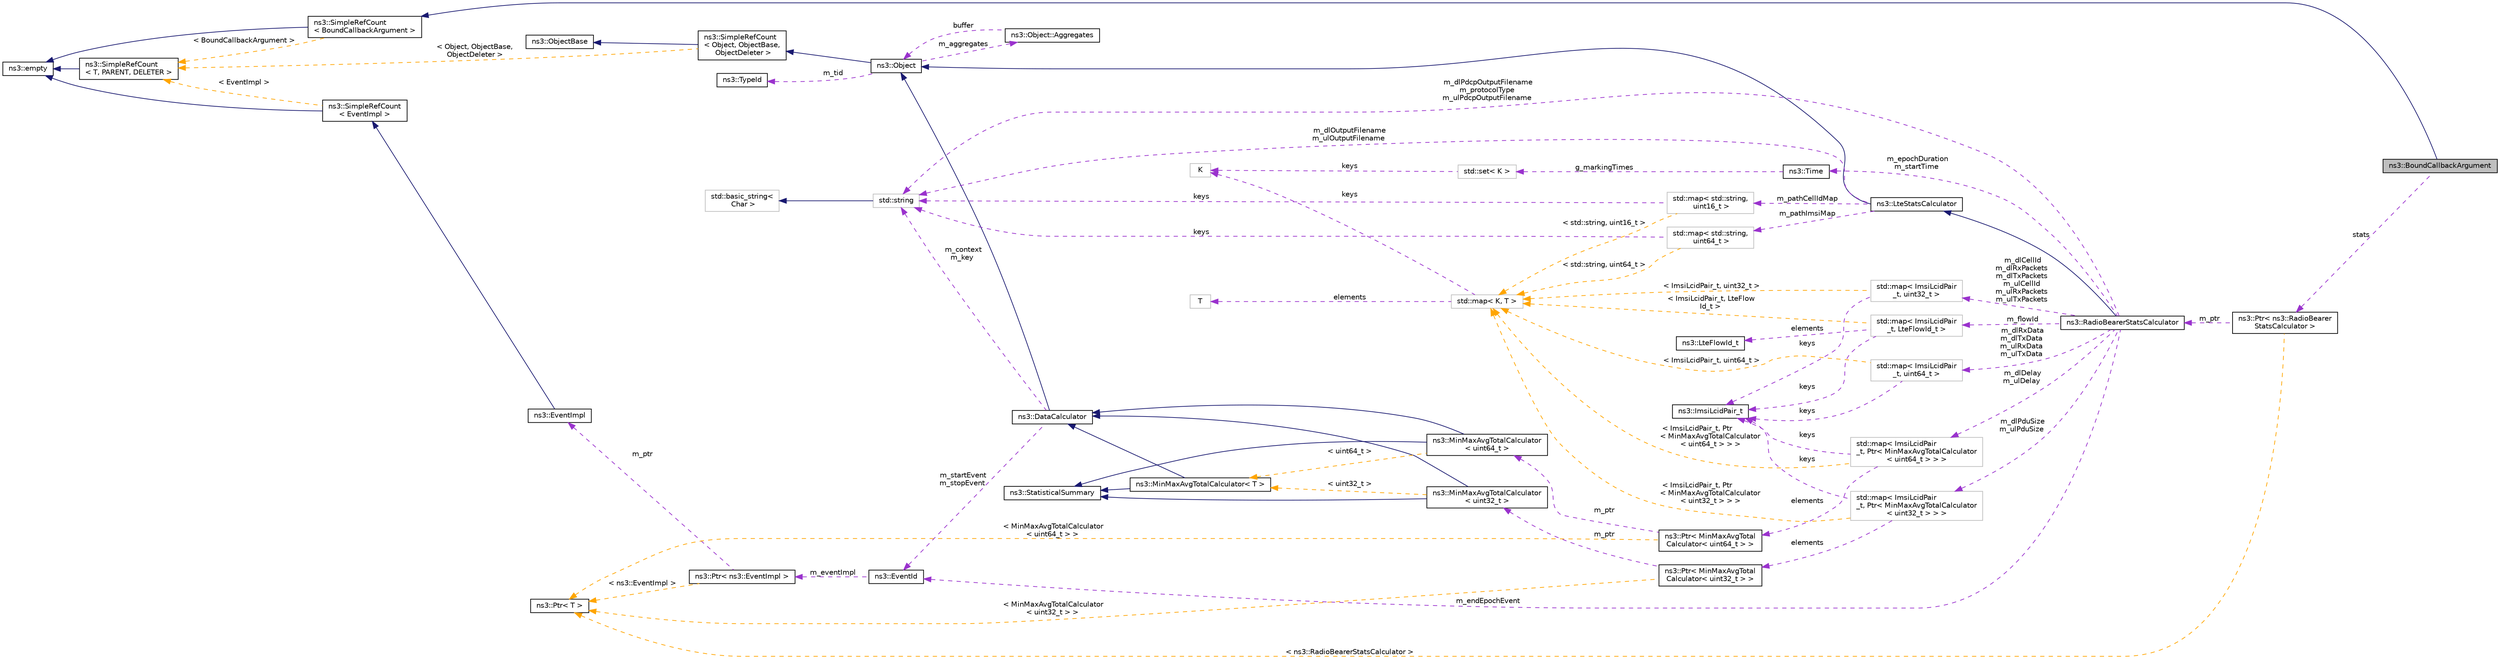 digraph "ns3::BoundCallbackArgument"
{
 // LATEX_PDF_SIZE
  edge [fontname="Helvetica",fontsize="10",labelfontname="Helvetica",labelfontsize="10"];
  node [fontname="Helvetica",fontsize="10",shape=record];
  rankdir="LR";
  Node1 [label="ns3::BoundCallbackArgument",height=0.2,width=0.4,color="black", fillcolor="grey75", style="filled", fontcolor="black",tooltip="This structure is used as interface between trace sources and RadioBearerStatsCalculator."];
  Node2 -> Node1 [dir="back",color="midnightblue",fontsize="10",style="solid",fontname="Helvetica"];
  Node2 [label="ns3::SimpleRefCount\l\< BoundCallbackArgument \>",height=0.2,width=0.4,color="black", fillcolor="white", style="filled",URL="$classns3_1_1_simple_ref_count.html",tooltip=" "];
  Node3 -> Node2 [dir="back",color="midnightblue",fontsize="10",style="solid",fontname="Helvetica"];
  Node3 [label="ns3::empty",height=0.2,width=0.4,color="black", fillcolor="white", style="filled",URL="$classns3_1_1empty.html",tooltip="make Callback use a separate empty type"];
  Node4 -> Node2 [dir="back",color="orange",fontsize="10",style="dashed",label=" \< BoundCallbackArgument \>" ,fontname="Helvetica"];
  Node4 [label="ns3::SimpleRefCount\l\< T, PARENT, DELETER \>",height=0.2,width=0.4,color="black", fillcolor="white", style="filled",URL="$classns3_1_1_simple_ref_count.html",tooltip="A template-based reference counting class."];
  Node3 -> Node4 [dir="back",color="midnightblue",fontsize="10",style="solid",fontname="Helvetica"];
  Node5 -> Node1 [dir="back",color="darkorchid3",fontsize="10",style="dashed",label=" stats" ,fontname="Helvetica"];
  Node5 [label="ns3::Ptr\< ns3::RadioBearer\lStatsCalculator \>",height=0.2,width=0.4,color="black", fillcolor="white", style="filled",URL="$classns3_1_1_ptr.html",tooltip=" "];
  Node6 -> Node5 [dir="back",color="darkorchid3",fontsize="10",style="dashed",label=" m_ptr" ,fontname="Helvetica"];
  Node6 [label="ns3::RadioBearerStatsCalculator",height=0.2,width=0.4,color="black", fillcolor="white", style="filled",URL="$classns3_1_1_radio_bearer_stats_calculator.html",tooltip="This class is an ns-3 trace sink that performs the calculation of PDU statistics for uplink and downl..."];
  Node7 -> Node6 [dir="back",color="midnightblue",fontsize="10",style="solid",fontname="Helvetica"];
  Node7 [label="ns3::LteStatsCalculator",height=0.2,width=0.4,color="black", fillcolor="white", style="filled",URL="$classns3_1_1_lte_stats_calculator.html",tooltip="Base class for ***StatsCalculator classes."];
  Node8 -> Node7 [dir="back",color="midnightblue",fontsize="10",style="solid",fontname="Helvetica"];
  Node8 [label="ns3::Object",height=0.2,width=0.4,color="black", fillcolor="white", style="filled",URL="$classns3_1_1_object.html",tooltip="A base class which provides memory management and object aggregation."];
  Node9 -> Node8 [dir="back",color="midnightblue",fontsize="10",style="solid",fontname="Helvetica"];
  Node9 [label="ns3::SimpleRefCount\l\< Object, ObjectBase,\l ObjectDeleter \>",height=0.2,width=0.4,color="black", fillcolor="white", style="filled",URL="$classns3_1_1_simple_ref_count.html",tooltip=" "];
  Node10 -> Node9 [dir="back",color="midnightblue",fontsize="10",style="solid",fontname="Helvetica"];
  Node10 [label="ns3::ObjectBase",height=0.2,width=0.4,color="black", fillcolor="white", style="filled",URL="$classns3_1_1_object_base.html",tooltip="Anchor the ns-3 type and attribute system."];
  Node4 -> Node9 [dir="back",color="orange",fontsize="10",style="dashed",label=" \< Object, ObjectBase,\l ObjectDeleter \>" ,fontname="Helvetica"];
  Node11 -> Node8 [dir="back",color="darkorchid3",fontsize="10",style="dashed",label=" m_tid" ,fontname="Helvetica"];
  Node11 [label="ns3::TypeId",height=0.2,width=0.4,color="black", fillcolor="white", style="filled",URL="$classns3_1_1_type_id.html",tooltip="a unique identifier for an interface."];
  Node12 -> Node8 [dir="back",color="darkorchid3",fontsize="10",style="dashed",label=" m_aggregates" ,fontname="Helvetica"];
  Node12 [label="ns3::Object::Aggregates",height=0.2,width=0.4,color="black", fillcolor="white", style="filled",URL="$structns3_1_1_object_1_1_aggregates.html",tooltip="The list of Objects aggregated to this one."];
  Node8 -> Node12 [dir="back",color="darkorchid3",fontsize="10",style="dashed",label=" buffer" ,fontname="Helvetica"];
  Node13 -> Node7 [dir="back",color="darkorchid3",fontsize="10",style="dashed",label=" m_pathCellIdMap" ,fontname="Helvetica"];
  Node13 [label="std::map\< std::string,\l uint16_t \>",height=0.2,width=0.4,color="grey75", fillcolor="white", style="filled",tooltip=" "];
  Node14 -> Node13 [dir="back",color="darkorchid3",fontsize="10",style="dashed",label=" keys" ,fontname="Helvetica"];
  Node14 [label="std::string",height=0.2,width=0.4,color="grey75", fillcolor="white", style="filled",tooltip=" "];
  Node15 -> Node14 [dir="back",color="midnightblue",fontsize="10",style="solid",fontname="Helvetica"];
  Node15 [label="std::basic_string\<\l Char \>",height=0.2,width=0.4,color="grey75", fillcolor="white", style="filled",tooltip=" "];
  Node16 -> Node13 [dir="back",color="orange",fontsize="10",style="dashed",label=" \< std::string, uint16_t \>" ,fontname="Helvetica"];
  Node16 [label="std::map\< K, T \>",height=0.2,width=0.4,color="grey75", fillcolor="white", style="filled",tooltip=" "];
  Node17 -> Node16 [dir="back",color="darkorchid3",fontsize="10",style="dashed",label=" keys" ,fontname="Helvetica"];
  Node17 [label="K",height=0.2,width=0.4,color="grey75", fillcolor="white", style="filled",tooltip=" "];
  Node18 -> Node16 [dir="back",color="darkorchid3",fontsize="10",style="dashed",label=" elements" ,fontname="Helvetica"];
  Node18 [label="T",height=0.2,width=0.4,color="grey75", fillcolor="white", style="filled",tooltip=" "];
  Node14 -> Node7 [dir="back",color="darkorchid3",fontsize="10",style="dashed",label=" m_dlOutputFilename\nm_ulOutputFilename" ,fontname="Helvetica"];
  Node19 -> Node7 [dir="back",color="darkorchid3",fontsize="10",style="dashed",label=" m_pathImsiMap" ,fontname="Helvetica"];
  Node19 [label="std::map\< std::string,\l uint64_t \>",height=0.2,width=0.4,color="grey75", fillcolor="white", style="filled",tooltip=" "];
  Node14 -> Node19 [dir="back",color="darkorchid3",fontsize="10",style="dashed",label=" keys" ,fontname="Helvetica"];
  Node16 -> Node19 [dir="back",color="orange",fontsize="10",style="dashed",label=" \< std::string, uint64_t \>" ,fontname="Helvetica"];
  Node20 -> Node6 [dir="back",color="darkorchid3",fontsize="10",style="dashed",label=" m_dlDelay\nm_ulDelay" ,fontname="Helvetica"];
  Node20 [label="std::map\< ImsiLcidPair\l_t, Ptr\< MinMaxAvgTotalCalculator\l\< uint64_t \> \> \>",height=0.2,width=0.4,color="grey75", fillcolor="white", style="filled",tooltip=" "];
  Node21 -> Node20 [dir="back",color="darkorchid3",fontsize="10",style="dashed",label=" keys" ,fontname="Helvetica"];
  Node21 [label="ns3::ImsiLcidPair_t",height=0.2,width=0.4,color="black", fillcolor="white", style="filled",URL="$structns3_1_1_imsi_lcid_pair__t.html",tooltip="ImsiLcidPair structure."];
  Node22 -> Node20 [dir="back",color="darkorchid3",fontsize="10",style="dashed",label=" elements" ,fontname="Helvetica"];
  Node22 [label="ns3::Ptr\< MinMaxAvgTotal\lCalculator\< uint64_t \> \>",height=0.2,width=0.4,color="black", fillcolor="white", style="filled",URL="$classns3_1_1_ptr.html",tooltip=" "];
  Node23 -> Node22 [dir="back",color="darkorchid3",fontsize="10",style="dashed",label=" m_ptr" ,fontname="Helvetica"];
  Node23 [label="ns3::MinMaxAvgTotalCalculator\l\< uint64_t \>",height=0.2,width=0.4,color="black", fillcolor="white", style="filled",URL="$classns3_1_1_min_max_avg_total_calculator.html",tooltip=" "];
  Node24 -> Node23 [dir="back",color="midnightblue",fontsize="10",style="solid",fontname="Helvetica"];
  Node24 [label="ns3::DataCalculator",height=0.2,width=0.4,color="black", fillcolor="white", style="filled",URL="$classns3_1_1_data_calculator.html",tooltip="Calculates data during a simulation."];
  Node8 -> Node24 [dir="back",color="midnightblue",fontsize="10",style="solid",fontname="Helvetica"];
  Node25 -> Node24 [dir="back",color="darkorchid3",fontsize="10",style="dashed",label=" m_startEvent\nm_stopEvent" ,fontname="Helvetica"];
  Node25 [label="ns3::EventId",height=0.2,width=0.4,color="black", fillcolor="white", style="filled",URL="$classns3_1_1_event_id.html",tooltip="An identifier for simulation events."];
  Node26 -> Node25 [dir="back",color="darkorchid3",fontsize="10",style="dashed",label=" m_eventImpl" ,fontname="Helvetica"];
  Node26 [label="ns3::Ptr\< ns3::EventImpl \>",height=0.2,width=0.4,color="black", fillcolor="white", style="filled",URL="$classns3_1_1_ptr.html",tooltip=" "];
  Node27 -> Node26 [dir="back",color="darkorchid3",fontsize="10",style="dashed",label=" m_ptr" ,fontname="Helvetica"];
  Node27 [label="ns3::EventImpl",height=0.2,width=0.4,color="black", fillcolor="white", style="filled",URL="$classns3_1_1_event_impl.html",tooltip="A simulation event."];
  Node28 -> Node27 [dir="back",color="midnightblue",fontsize="10",style="solid",fontname="Helvetica"];
  Node28 [label="ns3::SimpleRefCount\l\< EventImpl \>",height=0.2,width=0.4,color="black", fillcolor="white", style="filled",URL="$classns3_1_1_simple_ref_count.html",tooltip=" "];
  Node3 -> Node28 [dir="back",color="midnightblue",fontsize="10",style="solid",fontname="Helvetica"];
  Node4 -> Node28 [dir="back",color="orange",fontsize="10",style="dashed",label=" \< EventImpl \>" ,fontname="Helvetica"];
  Node29 -> Node26 [dir="back",color="orange",fontsize="10",style="dashed",label=" \< ns3::EventImpl \>" ,fontname="Helvetica"];
  Node29 [label="ns3::Ptr\< T \>",height=0.2,width=0.4,color="black", fillcolor="white", style="filled",URL="$classns3_1_1_ptr.html",tooltip="Smart pointer class similar to boost::intrusive_ptr."];
  Node14 -> Node24 [dir="back",color="darkorchid3",fontsize="10",style="dashed",label=" m_context\nm_key" ,fontname="Helvetica"];
  Node30 -> Node23 [dir="back",color="midnightblue",fontsize="10",style="solid",fontname="Helvetica"];
  Node30 [label="ns3::StatisticalSummary",height=0.2,width=0.4,color="black", fillcolor="white", style="filled",URL="$classns3_1_1_statistical_summary.html",tooltip="Abstract class for calculating statistical data."];
  Node31 -> Node23 [dir="back",color="orange",fontsize="10",style="dashed",label=" \< uint64_t \>" ,fontname="Helvetica"];
  Node31 [label="ns3::MinMaxAvgTotalCalculator\< T \>",height=0.2,width=0.4,color="black", fillcolor="white", style="filled",URL="$classns3_1_1_min_max_avg_total_calculator.html",tooltip="Template class MinMaxAvgTotalCalculator."];
  Node24 -> Node31 [dir="back",color="midnightblue",fontsize="10",style="solid",fontname="Helvetica"];
  Node30 -> Node31 [dir="back",color="midnightblue",fontsize="10",style="solid",fontname="Helvetica"];
  Node29 -> Node22 [dir="back",color="orange",fontsize="10",style="dashed",label=" \< MinMaxAvgTotalCalculator\l\< uint64_t \> \>" ,fontname="Helvetica"];
  Node16 -> Node20 [dir="back",color="orange",fontsize="10",style="dashed",label=" \< ImsiLcidPair_t, Ptr\l\< MinMaxAvgTotalCalculator\l\< uint64_t \> \> \>" ,fontname="Helvetica"];
  Node32 -> Node6 [dir="back",color="darkorchid3",fontsize="10",style="dashed",label=" m_flowId" ,fontname="Helvetica"];
  Node32 [label="std::map\< ImsiLcidPair\l_t, LteFlowId_t \>",height=0.2,width=0.4,color="grey75", fillcolor="white", style="filled",tooltip=" "];
  Node21 -> Node32 [dir="back",color="darkorchid3",fontsize="10",style="dashed",label=" keys" ,fontname="Helvetica"];
  Node33 -> Node32 [dir="back",color="darkorchid3",fontsize="10",style="dashed",label=" elements" ,fontname="Helvetica"];
  Node33 [label="ns3::LteFlowId_t",height=0.2,width=0.4,color="black", fillcolor="white", style="filled",URL="$structns3_1_1_lte_flow_id__t.html",tooltip="LteFlowId structure."];
  Node16 -> Node32 [dir="back",color="orange",fontsize="10",style="dashed",label=" \< ImsiLcidPair_t, LteFlow\lId_t \>" ,fontname="Helvetica"];
  Node34 -> Node6 [dir="back",color="darkorchid3",fontsize="10",style="dashed",label=" m_dlCellId\nm_dlRxPackets\nm_dlTxPackets\nm_ulCellId\nm_ulRxPackets\nm_ulTxPackets" ,fontname="Helvetica"];
  Node34 [label="std::map\< ImsiLcidPair\l_t, uint32_t \>",height=0.2,width=0.4,color="grey75", fillcolor="white", style="filled",tooltip=" "];
  Node21 -> Node34 [dir="back",color="darkorchid3",fontsize="10",style="dashed",label=" keys" ,fontname="Helvetica"];
  Node16 -> Node34 [dir="back",color="orange",fontsize="10",style="dashed",label=" \< ImsiLcidPair_t, uint32_t \>" ,fontname="Helvetica"];
  Node25 -> Node6 [dir="back",color="darkorchid3",fontsize="10",style="dashed",label=" m_endEpochEvent" ,fontname="Helvetica"];
  Node35 -> Node6 [dir="back",color="darkorchid3",fontsize="10",style="dashed",label=" m_dlPduSize\nm_ulPduSize" ,fontname="Helvetica"];
  Node35 [label="std::map\< ImsiLcidPair\l_t, Ptr\< MinMaxAvgTotalCalculator\l\< uint32_t \> \> \>",height=0.2,width=0.4,color="grey75", fillcolor="white", style="filled",tooltip=" "];
  Node21 -> Node35 [dir="back",color="darkorchid3",fontsize="10",style="dashed",label=" keys" ,fontname="Helvetica"];
  Node36 -> Node35 [dir="back",color="darkorchid3",fontsize="10",style="dashed",label=" elements" ,fontname="Helvetica"];
  Node36 [label="ns3::Ptr\< MinMaxAvgTotal\lCalculator\< uint32_t \> \>",height=0.2,width=0.4,color="black", fillcolor="white", style="filled",URL="$classns3_1_1_ptr.html",tooltip=" "];
  Node37 -> Node36 [dir="back",color="darkorchid3",fontsize="10",style="dashed",label=" m_ptr" ,fontname="Helvetica"];
  Node37 [label="ns3::MinMaxAvgTotalCalculator\l\< uint32_t \>",height=0.2,width=0.4,color="black", fillcolor="white", style="filled",URL="$classns3_1_1_min_max_avg_total_calculator.html",tooltip=" "];
  Node24 -> Node37 [dir="back",color="midnightblue",fontsize="10",style="solid",fontname="Helvetica"];
  Node30 -> Node37 [dir="back",color="midnightblue",fontsize="10",style="solid",fontname="Helvetica"];
  Node31 -> Node37 [dir="back",color="orange",fontsize="10",style="dashed",label=" \< uint32_t \>" ,fontname="Helvetica"];
  Node29 -> Node36 [dir="back",color="orange",fontsize="10",style="dashed",label=" \< MinMaxAvgTotalCalculator\l\< uint32_t \> \>" ,fontname="Helvetica"];
  Node16 -> Node35 [dir="back",color="orange",fontsize="10",style="dashed",label=" \< ImsiLcidPair_t, Ptr\l\< MinMaxAvgTotalCalculator\l\< uint32_t \> \> \>" ,fontname="Helvetica"];
  Node38 -> Node6 [dir="back",color="darkorchid3",fontsize="10",style="dashed",label=" m_epochDuration\nm_startTime" ,fontname="Helvetica"];
  Node38 [label="ns3::Time",height=0.2,width=0.4,color="black", fillcolor="white", style="filled",URL="$classns3_1_1_time.html",tooltip="Simulation virtual time values and global simulation resolution."];
  Node39 -> Node38 [dir="back",color="darkorchid3",fontsize="10",style="dashed",label=" g_markingTimes" ,fontname="Helvetica"];
  Node39 [label="std::set\< K \>",height=0.2,width=0.4,color="grey75", fillcolor="white", style="filled",tooltip=" "];
  Node17 -> Node39 [dir="back",color="darkorchid3",fontsize="10",style="dashed",label=" keys" ,fontname="Helvetica"];
  Node14 -> Node6 [dir="back",color="darkorchid3",fontsize="10",style="dashed",label=" m_dlPdcpOutputFilename\nm_protocolType\nm_ulPdcpOutputFilename" ,fontname="Helvetica"];
  Node40 -> Node6 [dir="back",color="darkorchid3",fontsize="10",style="dashed",label=" m_dlRxData\nm_dlTxData\nm_ulRxData\nm_ulTxData" ,fontname="Helvetica"];
  Node40 [label="std::map\< ImsiLcidPair\l_t, uint64_t \>",height=0.2,width=0.4,color="grey75", fillcolor="white", style="filled",tooltip=" "];
  Node21 -> Node40 [dir="back",color="darkorchid3",fontsize="10",style="dashed",label=" keys" ,fontname="Helvetica"];
  Node16 -> Node40 [dir="back",color="orange",fontsize="10",style="dashed",label=" \< ImsiLcidPair_t, uint64_t \>" ,fontname="Helvetica"];
  Node29 -> Node5 [dir="back",color="orange",fontsize="10",style="dashed",label=" \< ns3::RadioBearerStatsCalculator \>" ,fontname="Helvetica"];
}
